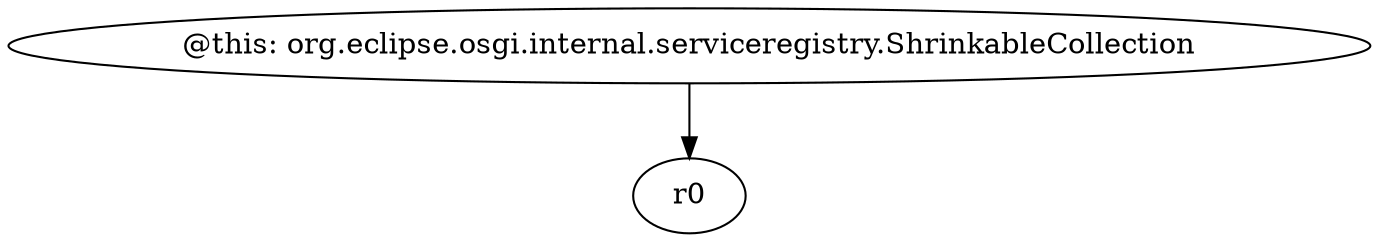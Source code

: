 digraph g {
0[label="@this: org.eclipse.osgi.internal.serviceregistry.ShrinkableCollection"]
1[label="r0"]
0->1[label=""]
}